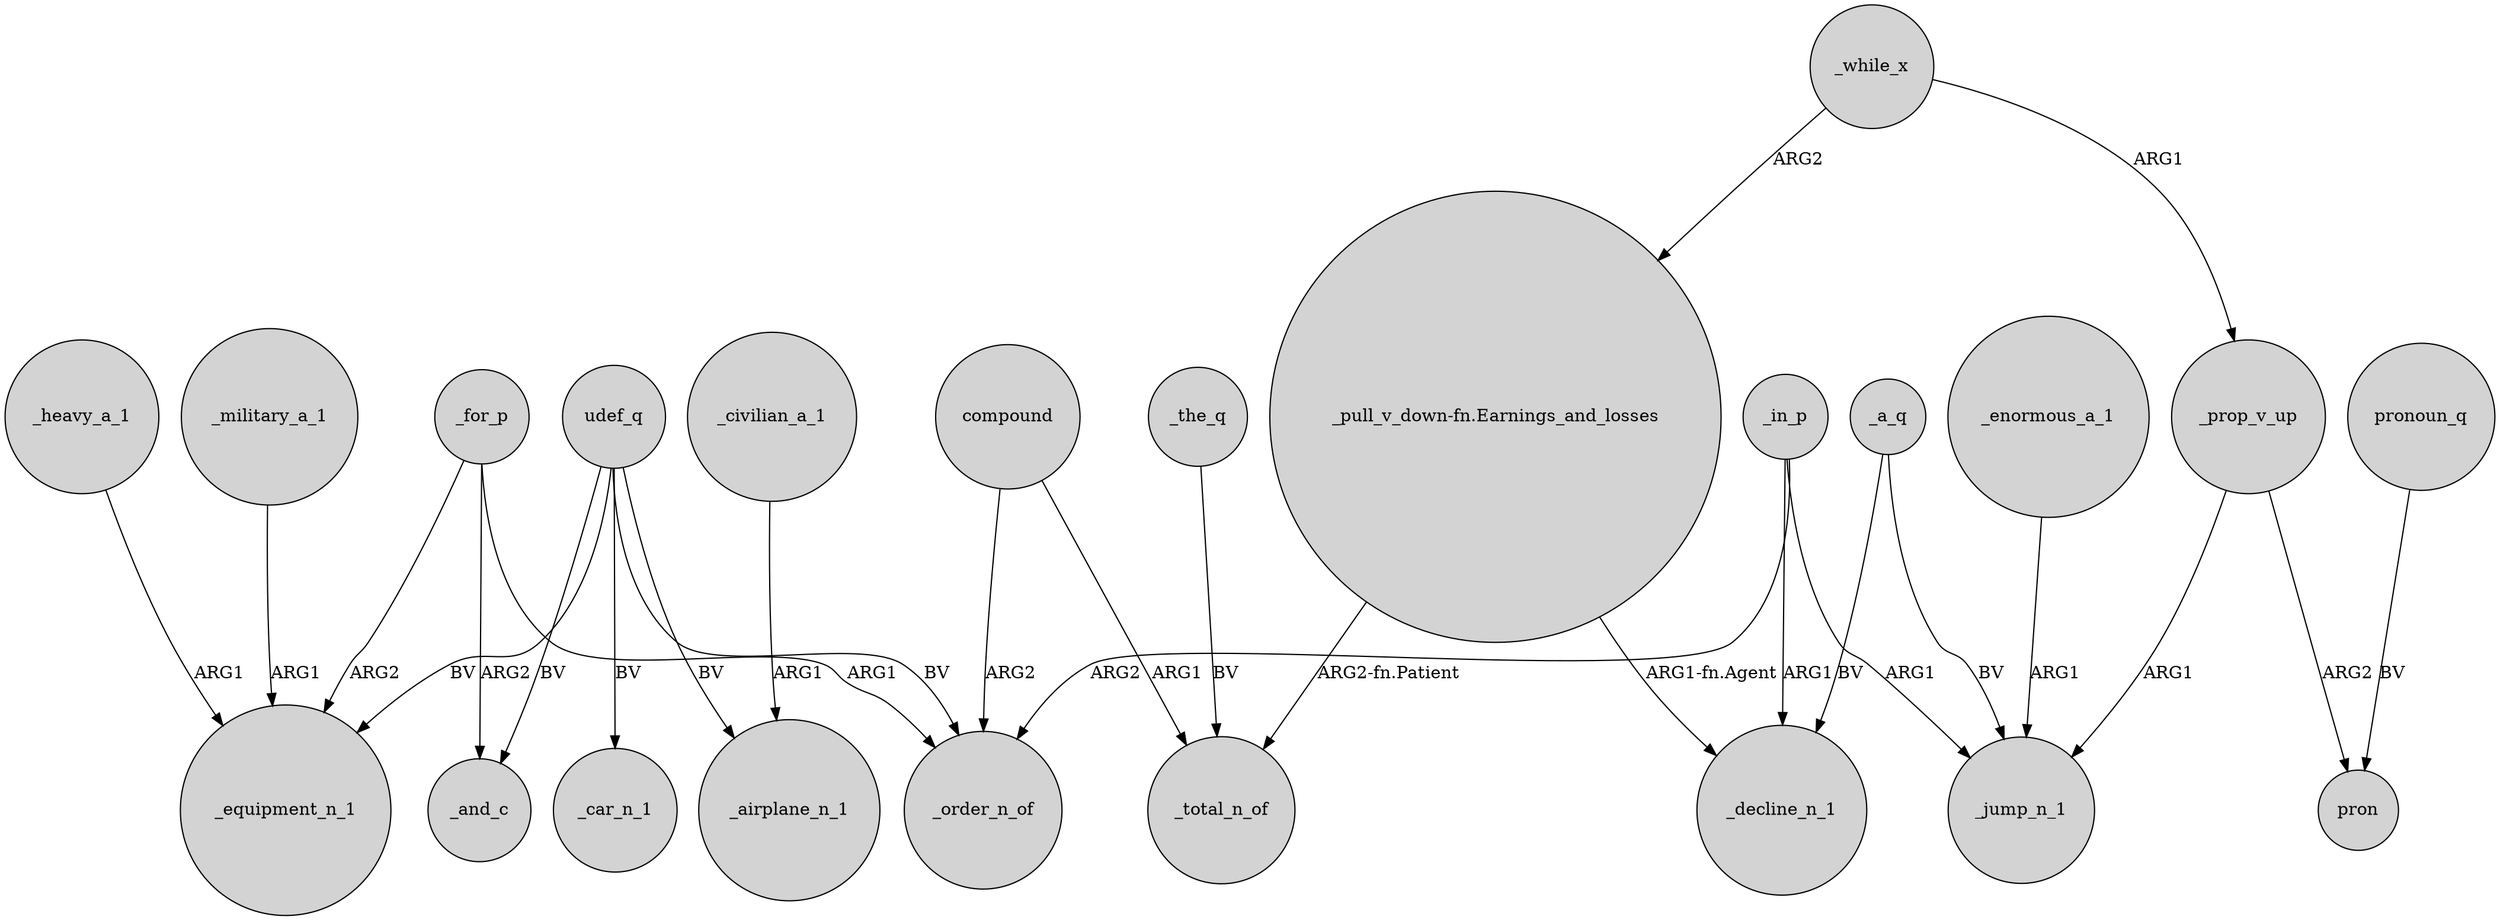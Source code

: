 digraph {
	node [shape=circle style=filled]
	_in_p -> _order_n_of [label=ARG2]
	_enormous_a_1 -> _jump_n_1 [label=ARG1]
	"_pull_v_down-fn.Earnings_and_losses" -> _total_n_of [label="ARG2-fn.Patient"]
	udef_q -> _equipment_n_1 [label=BV]
	_prop_v_up -> _jump_n_1 [label=ARG1]
	udef_q -> _order_n_of [label=BV]
	_for_p -> _equipment_n_1 [label=ARG2]
	_while_x -> _prop_v_up [label=ARG1]
	_military_a_1 -> _equipment_n_1 [label=ARG1]
	_the_q -> _total_n_of [label=BV]
	_for_p -> _order_n_of [label=ARG1]
	_heavy_a_1 -> _equipment_n_1 [label=ARG1]
	compound -> _order_n_of [label=ARG2]
	_for_p -> _and_c [label=ARG2]
	_while_x -> "_pull_v_down-fn.Earnings_and_losses" [label=ARG2]
	_civilian_a_1 -> _airplane_n_1 [label=ARG1]
	compound -> _total_n_of [label=ARG1]
	_a_q -> _jump_n_1 [label=BV]
	"_pull_v_down-fn.Earnings_and_losses" -> _decline_n_1 [label="ARG1-fn.Agent"]
	_a_q -> _decline_n_1 [label=BV]
	pronoun_q -> pron [label=BV]
	_in_p -> _decline_n_1 [label=ARG1]
	_prop_v_up -> pron [label=ARG2]
	udef_q -> _airplane_n_1 [label=BV]
	udef_q -> _car_n_1 [label=BV]
	_in_p -> _jump_n_1 [label=ARG1]
	udef_q -> _and_c [label=BV]
}
